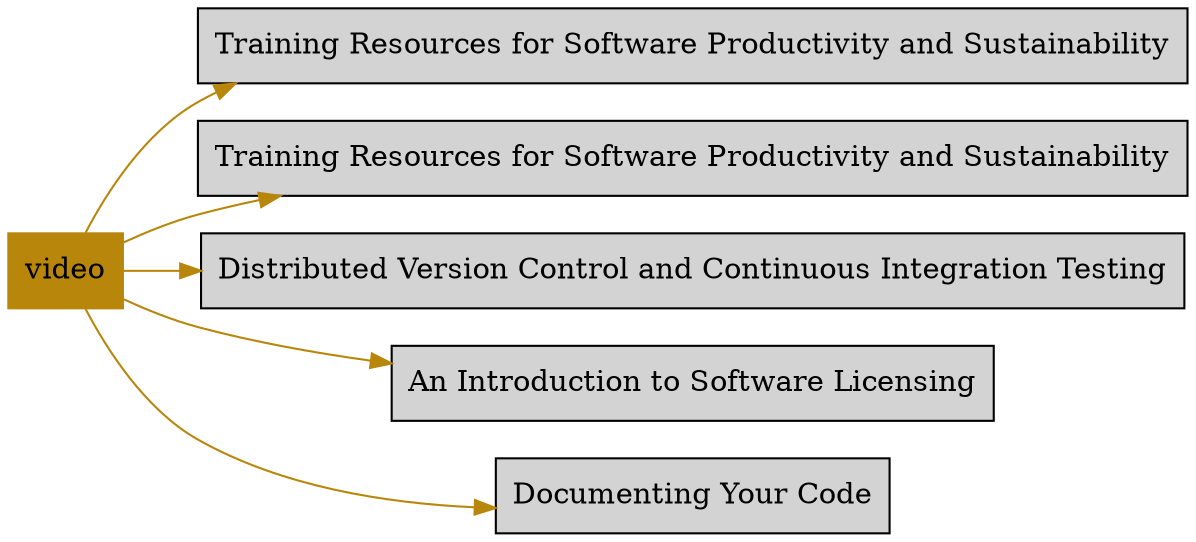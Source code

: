 digraph bettersoftware {
            rankdir = LR;
            ratio = fill;
            node [style=filled];
            node [shape = box];
"video" [colorscheme="svg" color="darkgoldenrod"];
"video" ->  "BestPracticesForHPCSwDevelopersWebinarSeries.md" [colorscheme="svg" color="darkgoldenrod"];
"BestPracticesForHPCSwDevelopersWebinarSeries.md" [label="Training Resources for Software Productivity and Sustainability" URL="http://bss.parallactic.com/resources/training-resources-for-software-productivity-and-sustainability"]
"video" ->  "CseCollaborationThroughSoftwareImprovingProductivityAndSustainability.SIAM-CSE17.md" [colorscheme="svg" color="darkgoldenrod"];
"CseCollaborationThroughSoftwareImprovingProductivityAndSustainability.SIAM-CSE17.md" [label="Training Resources for Software Productivity and Sustainability" URL="http://bss.parallactic.com/resources/training-resources-for-software-productivity-and-sustainability"]
"video" ->  "DistributedVersionControlAndContinuousIntegrationTesting.md" [colorscheme="svg" color="darkgoldenrod"];
"DistributedVersionControlAndContinuousIntegrationTesting.md" [label="Distributed Version Control and Continuous Integration Testing" URL="http://bss.parallactic.com/resources/distributed-version-control-and-continuous-integration-testing"]
"video" ->  "IntroToSoftwareLicensing.md" [colorscheme="svg" color="darkgoldenrod"];
"IntroToSoftwareLicensing.md" [label="An Introduction to Software Licensing" URL="http://bss.parallactic.com/resources/an-introduction-to-software-licensing"]
"video" ->  "KlinvexATPESC2016.md" [colorscheme="svg" color="darkgoldenrod"];
"KlinvexATPESC2016.md" [label="Documenting Your Code" URL="http://bss.parallactic.com/resources/documenting-your-code"]
}
